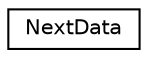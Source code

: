 digraph "Graphical Class Hierarchy"
{
 // LATEX_PDF_SIZE
  edge [fontname="Helvetica",fontsize="10",labelfontname="Helvetica",labelfontsize="10"];
  node [fontname="Helvetica",fontsize="10",shape=record];
  rankdir="LR";
  Node0 [label="NextData",height=0.2,width=0.4,color="black", fillcolor="white", style="filled",URL="$class_next_data.html",tooltip="Clase que almacena los datos necesarios para el uso de Next por ejemplo 7 La ubicacion en el sistema ..."];
}
